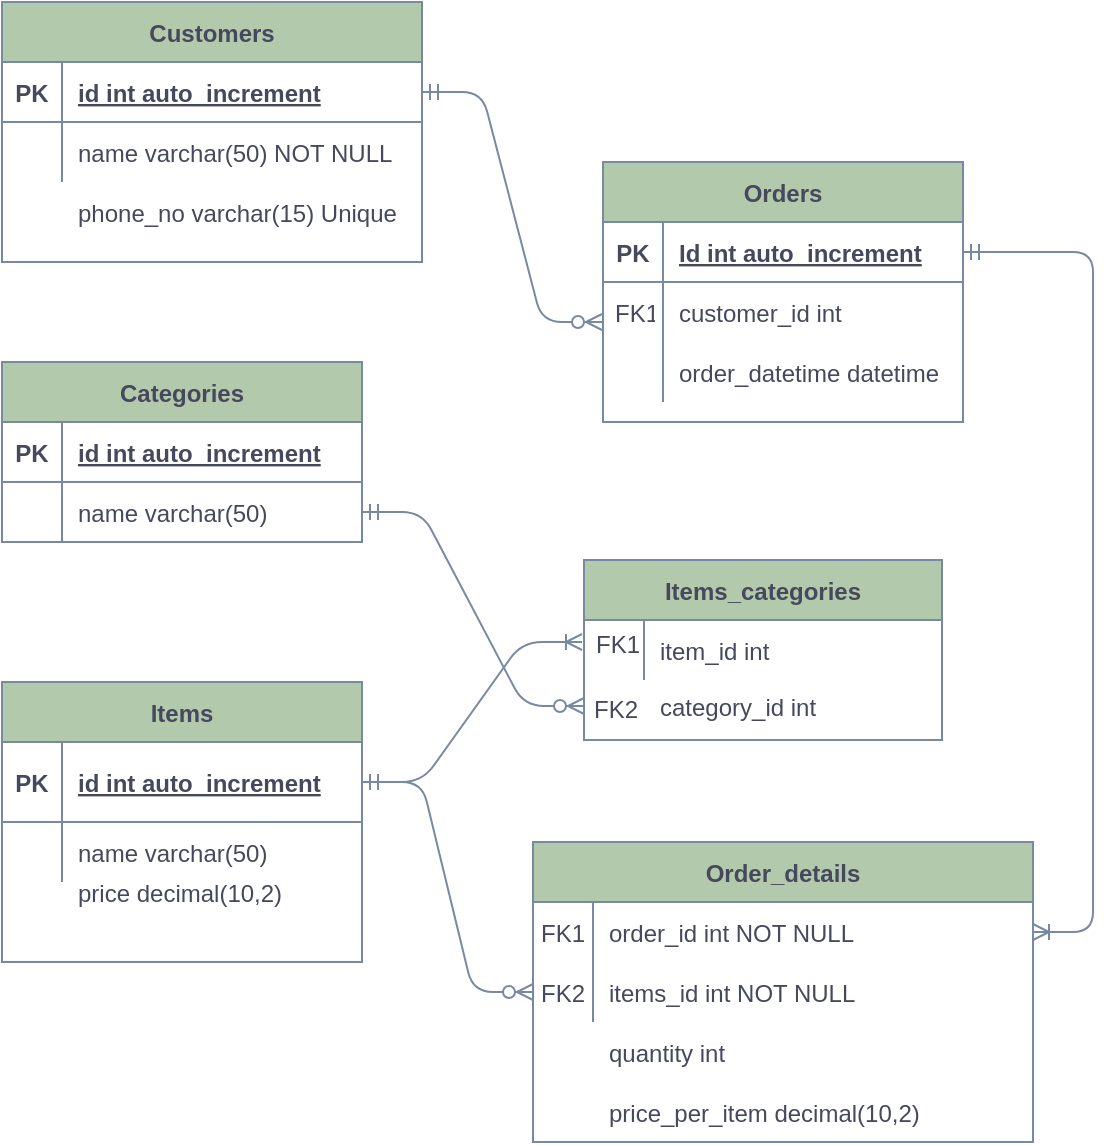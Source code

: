 <mxfile version="13.8.1" type="device"><diagram id="R2lEEEUBdFMjLlhIrx00" name="Page-1"><mxGraphModel dx="681" dy="558" grid="1" gridSize="10" guides="1" tooltips="1" connect="1" arrows="1" fold="1" page="1" pageScale="1" pageWidth="1100" pageHeight="850" math="0" shadow="0" extFonts="Permanent Marker^https://fonts.googleapis.com/css?family=Permanent+Marker"><root><mxCell id="0"/><mxCell id="1" parent="0"/><mxCell id="HkTIPz0hBH6hLjHLZI32-36" value="" style="group;fontColor=#46495D;" parent="1" vertex="1" connectable="0"><mxGeometry x="371" y="420" width="179" height="90" as="geometry"/></mxCell><mxCell id="HkTIPz0hBH6hLjHLZI32-9" value="Items_categories" style="shape=table;startSize=30;container=1;collapsible=1;childLayout=tableLayout;fixedRows=1;rowLines=0;fontStyle=1;align=center;resizeLast=1;fillColor=#B2C9AB;strokeColor=#788AA3;fontColor=#46495D;" parent="HkTIPz0hBH6hLjHLZI32-36" vertex="1"><mxGeometry y="-1" width="179" height="90" as="geometry"/></mxCell><mxCell id="HkTIPz0hBH6hLjHLZI32-13" value="" style="shape=partialRectangle;collapsible=0;dropTarget=0;pointerEvents=0;fillColor=none;points=[[0,0.5],[1,0.5]];portConstraint=eastwest;top=0;left=0;right=0;bottom=0;strokeColor=#788AA3;fontColor=#46495D;" parent="HkTIPz0hBH6hLjHLZI32-9" vertex="1"><mxGeometry y="30" width="179" height="30" as="geometry"/></mxCell><mxCell id="HkTIPz0hBH6hLjHLZI32-14" value="" style="shape=partialRectangle;overflow=hidden;connectable=0;fillColor=none;top=0;left=0;bottom=0;right=0;strokeColor=#788AA3;fontColor=#46495D;" parent="HkTIPz0hBH6hLjHLZI32-13" vertex="1"><mxGeometry width="30" height="30" as="geometry"/></mxCell><mxCell id="HkTIPz0hBH6hLjHLZI32-15" value="item_id int" style="shape=partialRectangle;overflow=hidden;connectable=0;fillColor=none;top=0;left=0;bottom=0;right=0;align=left;spacingLeft=6;strokeColor=#788AA3;fontColor=#46495D;" parent="HkTIPz0hBH6hLjHLZI32-13" vertex="1"><mxGeometry x="30" width="149" height="30" as="geometry"/></mxCell><mxCell id="HkTIPz0hBH6hLjHLZI32-34" value="FK1" style="shape=partialRectangle;overflow=hidden;connectable=0;fillColor=none;top=0;left=0;bottom=0;right=0;align=left;spacingLeft=6;strokeColor=#788AA3;fontColor=#46495D;" parent="HkTIPz0hBH6hLjHLZI32-36" vertex="1"><mxGeometry x="-2" y="27" width="40" height="27" as="geometry"/></mxCell><mxCell id="HkTIPz0hBH6hLjHLZI32-52" value="" style="shape=partialRectangle;collapsible=0;dropTarget=0;pointerEvents=0;fillColor=none;points=[[0,0.5],[1,0.5]];portConstraint=eastwest;top=0;left=0;right=0;bottom=0;strokeColor=#788AA3;fontColor=#46495D;" parent="HkTIPz0hBH6hLjHLZI32-36" vertex="1"><mxGeometry y="58.5" width="179" height="27" as="geometry"/></mxCell><mxCell id="HkTIPz0hBH6hLjHLZI32-53" value="" style="shape=partialRectangle;overflow=hidden;connectable=0;fillColor=none;top=0;left=0;bottom=0;right=0;strokeColor=#788AA3;fontColor=#46495D;" parent="HkTIPz0hBH6hLjHLZI32-52" vertex="1"><mxGeometry width="30" height="27" as="geometry"/></mxCell><mxCell id="HkTIPz0hBH6hLjHLZI32-54" value="category_id int" style="shape=partialRectangle;overflow=hidden;connectable=0;fillColor=none;top=0;left=0;bottom=0;right=0;align=left;spacingLeft=6;strokeColor=#788AA3;fontColor=#46495D;" parent="HkTIPz0hBH6hLjHLZI32-52" vertex="1"><mxGeometry x="30" width="149" height="27" as="geometry"/></mxCell><mxCell id="HkTIPz0hBH6hLjHLZI32-55" value="FK2" style="shape=partialRectangle;overflow=hidden;connectable=0;fillColor=none;top=0;left=0;bottom=0;right=0;align=left;spacingLeft=6;strokeColor=#788AA3;fontColor=#46495D;" parent="HkTIPz0hBH6hLjHLZI32-36" vertex="1"><mxGeometry x="-3" y="59.4" width="40" height="27" as="geometry"/></mxCell><mxCell id="HkTIPz0hBH6hLjHLZI32-37" value="" style="group;fontColor=#46495D;" parent="1" vertex="1" connectable="0"><mxGeometry x="80" y="480" width="180" height="130" as="geometry"/></mxCell><mxCell id="HkTIPz0hBH6hLjHLZI32-1" value="Items" style="shape=table;startSize=30;container=1;collapsible=1;childLayout=tableLayout;fixedRows=1;rowLines=0;fontStyle=1;align=center;resizeLast=1;fillColor=#B2C9AB;strokeColor=#788AA3;fontColor=#46495D;" parent="HkTIPz0hBH6hLjHLZI32-37" vertex="1"><mxGeometry width="180" height="140" as="geometry"/></mxCell><mxCell id="HkTIPz0hBH6hLjHLZI32-2" value="" style="shape=partialRectangle;collapsible=0;dropTarget=0;pointerEvents=0;fillColor=none;points=[[0,0.5],[1,0.5]];portConstraint=eastwest;top=0;left=0;right=0;bottom=1;strokeColor=#788AA3;fontColor=#46495D;" parent="HkTIPz0hBH6hLjHLZI32-1" vertex="1"><mxGeometry y="30" width="180" height="40" as="geometry"/></mxCell><mxCell id="HkTIPz0hBH6hLjHLZI32-3" value="PK" style="shape=partialRectangle;overflow=hidden;connectable=0;fillColor=none;top=0;left=0;bottom=0;right=0;fontStyle=1;strokeColor=#788AA3;fontColor=#46495D;" parent="HkTIPz0hBH6hLjHLZI32-2" vertex="1"><mxGeometry width="30" height="40" as="geometry"/></mxCell><mxCell id="HkTIPz0hBH6hLjHLZI32-4" value="id int auto_increment" style="shape=partialRectangle;overflow=hidden;connectable=0;fillColor=none;top=0;left=0;bottom=0;right=0;align=left;spacingLeft=6;fontStyle=5;strokeColor=#788AA3;fontColor=#46495D;" parent="HkTIPz0hBH6hLjHLZI32-2" vertex="1"><mxGeometry x="30" width="150" height="40" as="geometry"/></mxCell><mxCell id="HkTIPz0hBH6hLjHLZI32-5" value="" style="shape=partialRectangle;collapsible=0;dropTarget=0;pointerEvents=0;fillColor=none;points=[[0,0.5],[1,0.5]];portConstraint=eastwest;top=0;left=0;right=0;bottom=0;strokeColor=#788AA3;fontColor=#46495D;" parent="HkTIPz0hBH6hLjHLZI32-1" vertex="1"><mxGeometry y="70" width="180" height="30" as="geometry"/></mxCell><mxCell id="HkTIPz0hBH6hLjHLZI32-6" value="" style="shape=partialRectangle;overflow=hidden;connectable=0;fillColor=none;top=0;left=0;bottom=0;right=0;strokeColor=#788AA3;fontColor=#46495D;" parent="HkTIPz0hBH6hLjHLZI32-5" vertex="1"><mxGeometry width="30" height="30" as="geometry"/></mxCell><mxCell id="HkTIPz0hBH6hLjHLZI32-7" value="name varchar(50)" style="shape=partialRectangle;overflow=hidden;connectable=0;fillColor=none;top=0;left=0;bottom=0;right=0;align=left;spacingLeft=6;strokeColor=#788AA3;fontColor=#46495D;" parent="HkTIPz0hBH6hLjHLZI32-5" vertex="1"><mxGeometry x="30" width="150" height="30" as="geometry"/></mxCell><mxCell id="HkTIPz0hBH6hLjHLZI32-8" value="price decimal(10,2)" style="shape=partialRectangle;overflow=hidden;connectable=0;fillColor=none;top=0;left=0;bottom=0;right=0;align=left;spacingLeft=6;strokeColor=#788AA3;fontColor=#46495D;" parent="HkTIPz0hBH6hLjHLZI32-37" vertex="1"><mxGeometry x="30" y="90" width="130" height="30" as="geometry"/></mxCell><mxCell id="HkTIPz0hBH6hLjHLZI32-82" value="" style="group;fontColor=#46495D;" parent="1" vertex="1" connectable="0"><mxGeometry x="380.5" y="220" width="180" height="130" as="geometry"/></mxCell><mxCell id="HkTIPz0hBH6hLjHLZI32-68" value="Orders" style="shape=table;startSize=30;container=1;collapsible=1;childLayout=tableLayout;fixedRows=1;rowLines=0;fontStyle=1;align=center;resizeLast=1;fillColor=#B2C9AB;strokeColor=#788AA3;fontColor=#46495D;" parent="HkTIPz0hBH6hLjHLZI32-82" vertex="1"><mxGeometry width="180" height="130" as="geometry"/></mxCell><mxCell id="HkTIPz0hBH6hLjHLZI32-69" value="" style="shape=partialRectangle;collapsible=0;dropTarget=0;pointerEvents=0;fillColor=none;top=0;left=0;bottom=1;right=0;points=[[0,0.5],[1,0.5]];portConstraint=eastwest;strokeColor=#788AA3;fontColor=#46495D;" parent="HkTIPz0hBH6hLjHLZI32-68" vertex="1"><mxGeometry y="30" width="180" height="30" as="geometry"/></mxCell><mxCell id="HkTIPz0hBH6hLjHLZI32-70" value="PK" style="shape=partialRectangle;connectable=0;fillColor=none;top=0;left=0;bottom=0;right=0;fontStyle=1;overflow=hidden;strokeColor=#788AA3;fontColor=#46495D;" parent="HkTIPz0hBH6hLjHLZI32-69" vertex="1"><mxGeometry width="30" height="30" as="geometry"/></mxCell><mxCell id="HkTIPz0hBH6hLjHLZI32-71" value="Id int auto_increment" style="shape=partialRectangle;connectable=0;fillColor=none;top=0;left=0;bottom=0;right=0;align=left;spacingLeft=6;fontStyle=5;overflow=hidden;strokeColor=#788AA3;fontColor=#46495D;" parent="HkTIPz0hBH6hLjHLZI32-69" vertex="1"><mxGeometry x="30" width="150" height="30" as="geometry"/></mxCell><mxCell id="HkTIPz0hBH6hLjHLZI32-72" value="" style="shape=partialRectangle;collapsible=0;dropTarget=0;pointerEvents=0;fillColor=none;top=0;left=0;bottom=0;right=0;points=[[0,0.5],[1,0.5]];portConstraint=eastwest;strokeColor=#788AA3;fontColor=#46495D;" parent="HkTIPz0hBH6hLjHLZI32-68" vertex="1"><mxGeometry y="60" width="180" height="30" as="geometry"/></mxCell><mxCell id="HkTIPz0hBH6hLjHLZI32-73" value="" style="shape=partialRectangle;connectable=0;fillColor=none;top=0;left=0;bottom=0;right=0;editable=1;overflow=hidden;strokeColor=#788AA3;fontColor=#46495D;" parent="HkTIPz0hBH6hLjHLZI32-72" vertex="1"><mxGeometry width="30" height="30" as="geometry"/></mxCell><mxCell id="HkTIPz0hBH6hLjHLZI32-74" value="customer_id int" style="shape=partialRectangle;connectable=0;fillColor=none;top=0;left=0;bottom=0;right=0;align=left;spacingLeft=6;overflow=hidden;strokeColor=#788AA3;fontColor=#46495D;" parent="HkTIPz0hBH6hLjHLZI32-72" vertex="1"><mxGeometry x="30" width="150" height="30" as="geometry"/></mxCell><mxCell id="HkTIPz0hBH6hLjHLZI32-75" value="" style="shape=partialRectangle;collapsible=0;dropTarget=0;pointerEvents=0;fillColor=none;top=0;left=0;bottom=0;right=0;points=[[0,0.5],[1,0.5]];portConstraint=eastwest;strokeColor=#788AA3;fontColor=#46495D;" parent="HkTIPz0hBH6hLjHLZI32-68" vertex="1"><mxGeometry y="90" width="180" height="30" as="geometry"/></mxCell><mxCell id="HkTIPz0hBH6hLjHLZI32-76" value="" style="shape=partialRectangle;connectable=0;fillColor=none;top=0;left=0;bottom=0;right=0;editable=1;overflow=hidden;strokeColor=#788AA3;fontColor=#46495D;" parent="HkTIPz0hBH6hLjHLZI32-75" vertex="1"><mxGeometry width="30" height="30" as="geometry"/></mxCell><mxCell id="HkTIPz0hBH6hLjHLZI32-77" value="order_datetime datetime" style="shape=partialRectangle;connectable=0;fillColor=none;top=0;left=0;bottom=0;right=0;align=left;spacingLeft=6;overflow=hidden;strokeColor=#788AA3;fontColor=#46495D;" parent="HkTIPz0hBH6hLjHLZI32-75" vertex="1"><mxGeometry x="30" width="150" height="30" as="geometry"/></mxCell><mxCell id="HkTIPz0hBH6hLjHLZI32-81" value="FK1" style="shape=partialRectangle;overflow=hidden;connectable=0;fillColor=none;top=0;left=0;bottom=0;right=0;align=left;spacingLeft=6;strokeColor=#788AA3;fontColor=#46495D;" parent="HkTIPz0hBH6hLjHLZI32-82" vertex="1"><mxGeometry x="-2" y="60" width="29" height="30" as="geometry"/></mxCell><mxCell id="HkTIPz0hBH6hLjHLZI32-106" value="" style="group;fontColor=#46495D;" parent="1" vertex="1" connectable="0"><mxGeometry x="80" y="140" width="230" height="130" as="geometry"/></mxCell><mxCell id="HkTIPz0hBH6hLjHLZI32-56" value="Customers" style="shape=table;startSize=30;container=1;collapsible=1;childLayout=tableLayout;fixedRows=1;rowLines=0;fontStyle=1;align=center;resizeLast=1;fillColor=#B2C9AB;strokeColor=#788AA3;fontColor=#46495D;" parent="HkTIPz0hBH6hLjHLZI32-106" vertex="1"><mxGeometry width="210" height="130" as="geometry"/></mxCell><mxCell id="HkTIPz0hBH6hLjHLZI32-57" value="" style="shape=partialRectangle;collapsible=0;dropTarget=0;pointerEvents=0;fillColor=none;points=[[0,0.5],[1,0.5]];portConstraint=eastwest;top=0;left=0;right=0;bottom=1;strokeColor=#788AA3;fontColor=#46495D;" parent="HkTIPz0hBH6hLjHLZI32-56" vertex="1"><mxGeometry y="30" width="210" height="30" as="geometry"/></mxCell><mxCell id="HkTIPz0hBH6hLjHLZI32-58" value="PK" style="shape=partialRectangle;overflow=hidden;connectable=0;fillColor=none;top=0;left=0;bottom=0;right=0;fontStyle=1;strokeColor=#788AA3;fontColor=#46495D;" parent="HkTIPz0hBH6hLjHLZI32-57" vertex="1"><mxGeometry width="30" height="30" as="geometry"/></mxCell><mxCell id="HkTIPz0hBH6hLjHLZI32-59" value="id int auto_increment" style="shape=partialRectangle;overflow=hidden;connectable=0;fillColor=none;top=0;left=0;bottom=0;right=0;align=left;spacingLeft=6;fontStyle=5;strokeColor=#788AA3;fontColor=#46495D;" parent="HkTIPz0hBH6hLjHLZI32-57" vertex="1"><mxGeometry x="30" width="180" height="30" as="geometry"/></mxCell><mxCell id="HkTIPz0hBH6hLjHLZI32-60" value="" style="shape=partialRectangle;collapsible=0;dropTarget=0;pointerEvents=0;fillColor=none;points=[[0,0.5],[1,0.5]];portConstraint=eastwest;top=0;left=0;right=0;bottom=0;strokeColor=#788AA3;fontColor=#46495D;" parent="HkTIPz0hBH6hLjHLZI32-56" vertex="1"><mxGeometry y="60" width="210" height="30" as="geometry"/></mxCell><mxCell id="HkTIPz0hBH6hLjHLZI32-61" value="" style="shape=partialRectangle;overflow=hidden;connectable=0;fillColor=none;top=0;left=0;bottom=0;right=0;strokeColor=#788AA3;fontColor=#46495D;" parent="HkTIPz0hBH6hLjHLZI32-60" vertex="1"><mxGeometry width="30" height="30" as="geometry"/></mxCell><mxCell id="HkTIPz0hBH6hLjHLZI32-62" value="name varchar(50) NOT NULL" style="shape=partialRectangle;overflow=hidden;connectable=0;fillColor=none;top=0;left=0;bottom=0;right=0;align=left;spacingLeft=6;strokeColor=#788AA3;fontColor=#46495D;" parent="HkTIPz0hBH6hLjHLZI32-60" vertex="1"><mxGeometry x="30" width="180" height="30" as="geometry"/></mxCell><mxCell id="HkTIPz0hBH6hLjHLZI32-67" value="phone_no varchar(15) Unique" style="shape=partialRectangle;overflow=hidden;connectable=0;fillColor=none;top=0;left=0;bottom=0;right=0;align=left;spacingLeft=6;strokeColor=#788AA3;fontColor=#46495D;" parent="HkTIPz0hBH6hLjHLZI32-106" vertex="1"><mxGeometry x="30" y="90" width="190" height="30" as="geometry"/></mxCell><mxCell id="HkTIPz0hBH6hLjHLZI32-111" value="" style="edgeStyle=entityRelationEdgeStyle;fontSize=12;html=1;endArrow=ERoneToMany;startArrow=ERmandOne;exitX=1;exitY=0.5;exitDx=0;exitDy=0;strokeColor=#788AA3;fontColor=#46495D;" parent="1" source="HkTIPz0hBH6hLjHLZI32-2" edge="1"><mxGeometry width="100" height="100" relative="1" as="geometry"><mxPoint x="280" y="500" as="sourcePoint"/><mxPoint x="370" y="460" as="targetPoint"/></mxGeometry></mxCell><mxCell id="HkTIPz0hBH6hLjHLZI32-114" value="" style="edgeStyle=entityRelationEdgeStyle;fontSize=12;html=1;endArrow=ERzeroToMany;startArrow=ERmandOne;exitX=1;exitY=0.5;exitDx=0;exitDy=0;entryX=0;entryY=0.5;entryDx=0;entryDy=0;strokeColor=#788AA3;fontColor=#46495D;" parent="1" source="HkTIPz0hBH6hLjHLZI32-42" target="HkTIPz0hBH6hLjHLZI32-52" edge="1"><mxGeometry width="100" height="100" relative="1" as="geometry"><mxPoint x="280" y="594" as="sourcePoint"/><mxPoint x="370" y="490" as="targetPoint"/></mxGeometry></mxCell><mxCell id="HkTIPz0hBH6hLjHLZI32-115" value="" style="group;fontColor=#46495D;" parent="1" vertex="1" connectable="0"><mxGeometry x="345.5" y="560" width="250" height="150" as="geometry"/></mxCell><mxCell id="HkTIPz0hBH6hLjHLZI32-107" value="" style="group;fontColor=#46495D;" parent="HkTIPz0hBH6hLjHLZI32-115" vertex="1" connectable="0"><mxGeometry width="250" height="150" as="geometry"/></mxCell><mxCell id="HkTIPz0hBH6hLjHLZI32-97" value="FK2" style="shape=partialRectangle;overflow=hidden;connectable=0;fillColor=none;top=0;left=0;bottom=0;right=0;strokeColor=#788AA3;fontColor=#46495D;" parent="HkTIPz0hBH6hLjHLZI32-107" vertex="1"><mxGeometry y="60" width="30" height="30" as="geometry"/></mxCell><mxCell id="HkTIPz0hBH6hLjHLZI32-103" value="" style="shape=partialRectangle;collapsible=0;dropTarget=0;pointerEvents=0;fillColor=none;points=[[0,0.5],[1,0.5]];portConstraint=eastwest;top=0;left=0;right=0;bottom=0;strokeColor=#788AA3;fontColor=#46495D;" parent="HkTIPz0hBH6hLjHLZI32-107" vertex="1"><mxGeometry y="90" width="250" height="30" as="geometry"/></mxCell><mxCell id="HkTIPz0hBH6hLjHLZI32-104" value="" style="shape=partialRectangle;overflow=hidden;connectable=0;fillColor=none;top=0;left=0;bottom=0;right=0;strokeColor=#788AA3;fontColor=#46495D;" parent="HkTIPz0hBH6hLjHLZI32-103" vertex="1"><mxGeometry width="30" height="30" as="geometry"/></mxCell><mxCell id="HkTIPz0hBH6hLjHLZI32-105" value="quantity int" style="shape=partialRectangle;overflow=hidden;connectable=0;fillColor=none;top=0;left=0;bottom=0;right=0;align=left;spacingLeft=6;strokeColor=#788AA3;fontColor=#46495D;" parent="HkTIPz0hBH6hLjHLZI32-103" vertex="1"><mxGeometry x="30" width="220" height="30" as="geometry"/></mxCell><mxCell id="1X5mRQlQRtpWA0nNLWIP-1" value="" style="shape=partialRectangle;collapsible=0;dropTarget=0;pointerEvents=0;fillColor=none;points=[[0,0.5],[1,0.5]];portConstraint=eastwest;top=0;left=0;right=0;bottom=0;strokeColor=#788AA3;fontColor=#46495D;" parent="HkTIPz0hBH6hLjHLZI32-107" vertex="1"><mxGeometry y="120" width="250" height="30" as="geometry"/></mxCell><mxCell id="1X5mRQlQRtpWA0nNLWIP-2" value="" style="shape=partialRectangle;overflow=hidden;connectable=0;fillColor=none;top=0;left=0;bottom=0;right=0;strokeColor=#788AA3;fontColor=#46495D;" parent="1X5mRQlQRtpWA0nNLWIP-1" vertex="1"><mxGeometry width="30" height="30" as="geometry"/></mxCell><mxCell id="1X5mRQlQRtpWA0nNLWIP-3" value="price_per_item decimal(10,2)" style="shape=partialRectangle;overflow=hidden;connectable=0;fillColor=none;top=0;left=0;bottom=0;right=0;align=left;spacingLeft=6;strokeColor=#788AA3;fontColor=#46495D;" parent="1X5mRQlQRtpWA0nNLWIP-1" vertex="1"><mxGeometry x="30" width="220" height="30" as="geometry"/></mxCell><mxCell id="HkTIPz0hBH6hLjHLZI32-87" value="Order_details" style="shape=table;startSize=30;container=1;collapsible=1;childLayout=tableLayout;fixedRows=1;rowLines=0;fontStyle=1;align=center;resizeLast=1;fillColor=#B2C9AB;strokeColor=#788AA3;fontColor=#46495D;" parent="HkTIPz0hBH6hLjHLZI32-115" vertex="1"><mxGeometry width="250" height="150" as="geometry"/></mxCell><mxCell id="HkTIPz0hBH6hLjHLZI32-91" value="" style="shape=partialRectangle;collapsible=0;dropTarget=0;pointerEvents=0;fillColor=none;points=[[0,0.5],[1,0.5]];portConstraint=eastwest;top=0;left=0;right=0;bottom=0;strokeColor=#788AA3;fontColor=#46495D;" parent="HkTIPz0hBH6hLjHLZI32-87" vertex="1"><mxGeometry y="30" width="250" height="30" as="geometry"/></mxCell><mxCell id="HkTIPz0hBH6hLjHLZI32-92" value="FK1" style="shape=partialRectangle;overflow=hidden;connectable=0;fillColor=none;top=0;left=0;bottom=0;right=0;strokeColor=#788AA3;fontColor=#46495D;" parent="HkTIPz0hBH6hLjHLZI32-91" vertex="1"><mxGeometry width="30" height="30" as="geometry"/></mxCell><mxCell id="HkTIPz0hBH6hLjHLZI32-93" value="order_id int NOT NULL" style="shape=partialRectangle;overflow=hidden;connectable=0;fillColor=none;top=0;left=0;bottom=0;right=0;align=left;spacingLeft=6;strokeColor=#788AA3;fontColor=#46495D;" parent="HkTIPz0hBH6hLjHLZI32-91" vertex="1"><mxGeometry x="30" width="220" height="30" as="geometry"/></mxCell><mxCell id="HkTIPz0hBH6hLjHLZI32-94" value="" style="shape=partialRectangle;collapsible=0;dropTarget=0;pointerEvents=0;fillColor=none;points=[[0,0.5],[1,0.5]];portConstraint=eastwest;top=0;left=0;right=0;bottom=0;strokeColor=#788AA3;fontColor=#46495D;" parent="HkTIPz0hBH6hLjHLZI32-87" vertex="1"><mxGeometry y="60" width="250" height="30" as="geometry"/></mxCell><mxCell id="HkTIPz0hBH6hLjHLZI32-95" value="" style="shape=partialRectangle;overflow=hidden;connectable=0;fillColor=none;top=0;left=0;bottom=0;right=0;strokeColor=#788AA3;fontColor=#46495D;" parent="HkTIPz0hBH6hLjHLZI32-94" vertex="1"><mxGeometry width="30" height="30" as="geometry"/></mxCell><mxCell id="HkTIPz0hBH6hLjHLZI32-96" value="items_id int NOT NULL" style="shape=partialRectangle;overflow=hidden;connectable=0;fillColor=none;top=0;left=0;bottom=0;right=0;align=left;spacingLeft=6;strokeColor=#788AA3;fontColor=#46495D;" parent="HkTIPz0hBH6hLjHLZI32-94" vertex="1"><mxGeometry x="30" width="220" height="30" as="geometry"/></mxCell><mxCell id="HkTIPz0hBH6hLjHLZI32-117" value="" style="edgeStyle=entityRelationEdgeStyle;fontSize=12;html=1;endArrow=ERzeroToMany;startArrow=ERmandOne;exitX=1;exitY=0.5;exitDx=0;exitDy=0;strokeColor=#788AA3;fontColor=#46495D;" parent="1" source="HkTIPz0hBH6hLjHLZI32-57" edge="1"><mxGeometry width="100" height="100" relative="1" as="geometry"><mxPoint x="570" y="130" as="sourcePoint"/><mxPoint x="380" y="300" as="targetPoint"/></mxGeometry></mxCell><mxCell id="HkTIPz0hBH6hLjHLZI32-130" value="" style="edgeStyle=entityRelationEdgeStyle;fontSize=12;html=1;endArrow=ERoneToMany;startArrow=ERmandOne;exitX=1;exitY=0.5;exitDx=0;exitDy=0;strokeColor=#788AA3;fontColor=#46495D;" parent="1" source="HkTIPz0hBH6hLjHLZI32-69" target="HkTIPz0hBH6hLjHLZI32-91" edge="1"><mxGeometry width="100" height="100" relative="1" as="geometry"><mxPoint x="730" y="620" as="sourcePoint"/><mxPoint x="830" y="520" as="targetPoint"/></mxGeometry></mxCell><mxCell id="HkTIPz0hBH6hLjHLZI32-38" value="Categories" style="shape=table;startSize=30;container=1;collapsible=1;childLayout=tableLayout;fixedRows=1;rowLines=0;fontStyle=1;align=center;resizeLast=1;fillColor=#B2C9AB;strokeColor=#788AA3;fontColor=#46495D;" parent="1" vertex="1"><mxGeometry x="80" y="320" width="180" height="90" as="geometry"/></mxCell><mxCell id="HkTIPz0hBH6hLjHLZI32-39" value="" style="shape=partialRectangle;collapsible=0;dropTarget=0;pointerEvents=0;fillColor=none;top=0;left=0;bottom=1;right=0;points=[[0,0.5],[1,0.5]];portConstraint=eastwest;strokeColor=#788AA3;fontColor=#46495D;" parent="HkTIPz0hBH6hLjHLZI32-38" vertex="1"><mxGeometry y="30" width="180" height="30" as="geometry"/></mxCell><mxCell id="HkTIPz0hBH6hLjHLZI32-40" value="PK" style="shape=partialRectangle;connectable=0;fillColor=none;top=0;left=0;bottom=0;right=0;fontStyle=1;overflow=hidden;strokeColor=#788AA3;fontColor=#46495D;" parent="HkTIPz0hBH6hLjHLZI32-39" vertex="1"><mxGeometry width="30" height="30" as="geometry"/></mxCell><mxCell id="HkTIPz0hBH6hLjHLZI32-41" value="id int auto_increment" style="shape=partialRectangle;connectable=0;fillColor=none;top=0;left=0;bottom=0;right=0;align=left;spacingLeft=6;fontStyle=5;overflow=hidden;strokeColor=#788AA3;fontColor=#46495D;" parent="HkTIPz0hBH6hLjHLZI32-39" vertex="1"><mxGeometry x="30" width="150" height="30" as="geometry"/></mxCell><mxCell id="HkTIPz0hBH6hLjHLZI32-42" value="" style="shape=partialRectangle;collapsible=0;dropTarget=0;pointerEvents=0;fillColor=none;top=0;left=0;bottom=0;right=0;points=[[0,0.5],[1,0.5]];portConstraint=eastwest;strokeColor=#788AA3;fontColor=#46495D;" parent="HkTIPz0hBH6hLjHLZI32-38" vertex="1"><mxGeometry y="60" width="180" height="30" as="geometry"/></mxCell><mxCell id="HkTIPz0hBH6hLjHLZI32-43" value="" style="shape=partialRectangle;connectable=0;fillColor=none;top=0;left=0;bottom=0;right=0;editable=1;overflow=hidden;strokeColor=#788AA3;fontColor=#46495D;" parent="HkTIPz0hBH6hLjHLZI32-42" vertex="1"><mxGeometry width="30" height="30" as="geometry"/></mxCell><mxCell id="HkTIPz0hBH6hLjHLZI32-44" value="name varchar(50)" style="shape=partialRectangle;connectable=0;fillColor=none;top=0;left=0;bottom=0;right=0;align=left;spacingLeft=6;overflow=hidden;strokeColor=#788AA3;fontColor=#46495D;" parent="HkTIPz0hBH6hLjHLZI32-42" vertex="1"><mxGeometry x="30" width="150" height="30" as="geometry"/></mxCell><mxCell id="HkTIPz0hBH6hLjHLZI32-133" value="" style="edgeStyle=entityRelationEdgeStyle;fontSize=12;html=1;endArrow=ERzeroToMany;startArrow=ERmandOne;entryX=0;entryY=0.5;entryDx=0;entryDy=0;strokeColor=#788AA3;fontColor=#46495D;" parent="1" target="HkTIPz0hBH6hLjHLZI32-94" edge="1"><mxGeometry width="100" height="100" relative="1" as="geometry"><mxPoint x="260" y="530" as="sourcePoint"/><mxPoint x="371" y="637.0" as="targetPoint"/></mxGeometry></mxCell></root></mxGraphModel></diagram></mxfile>